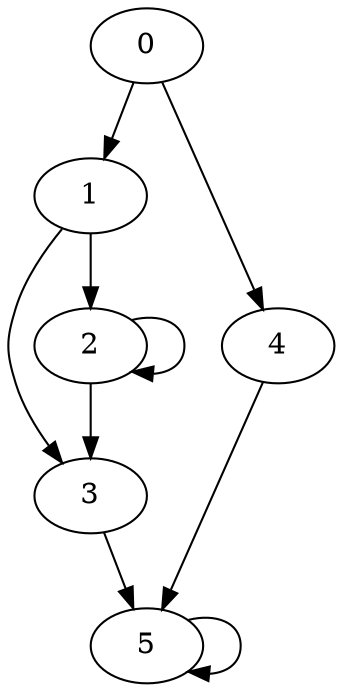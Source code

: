 digraph {
1;
4;
0;
5;
3;
2;
2 -> 2;
1 -> 2;
3 -> 5;
0 -> 1;
4 -> 5;
2 -> 3;
1 -> 3;
0 -> 4;
5 -> 5;
}